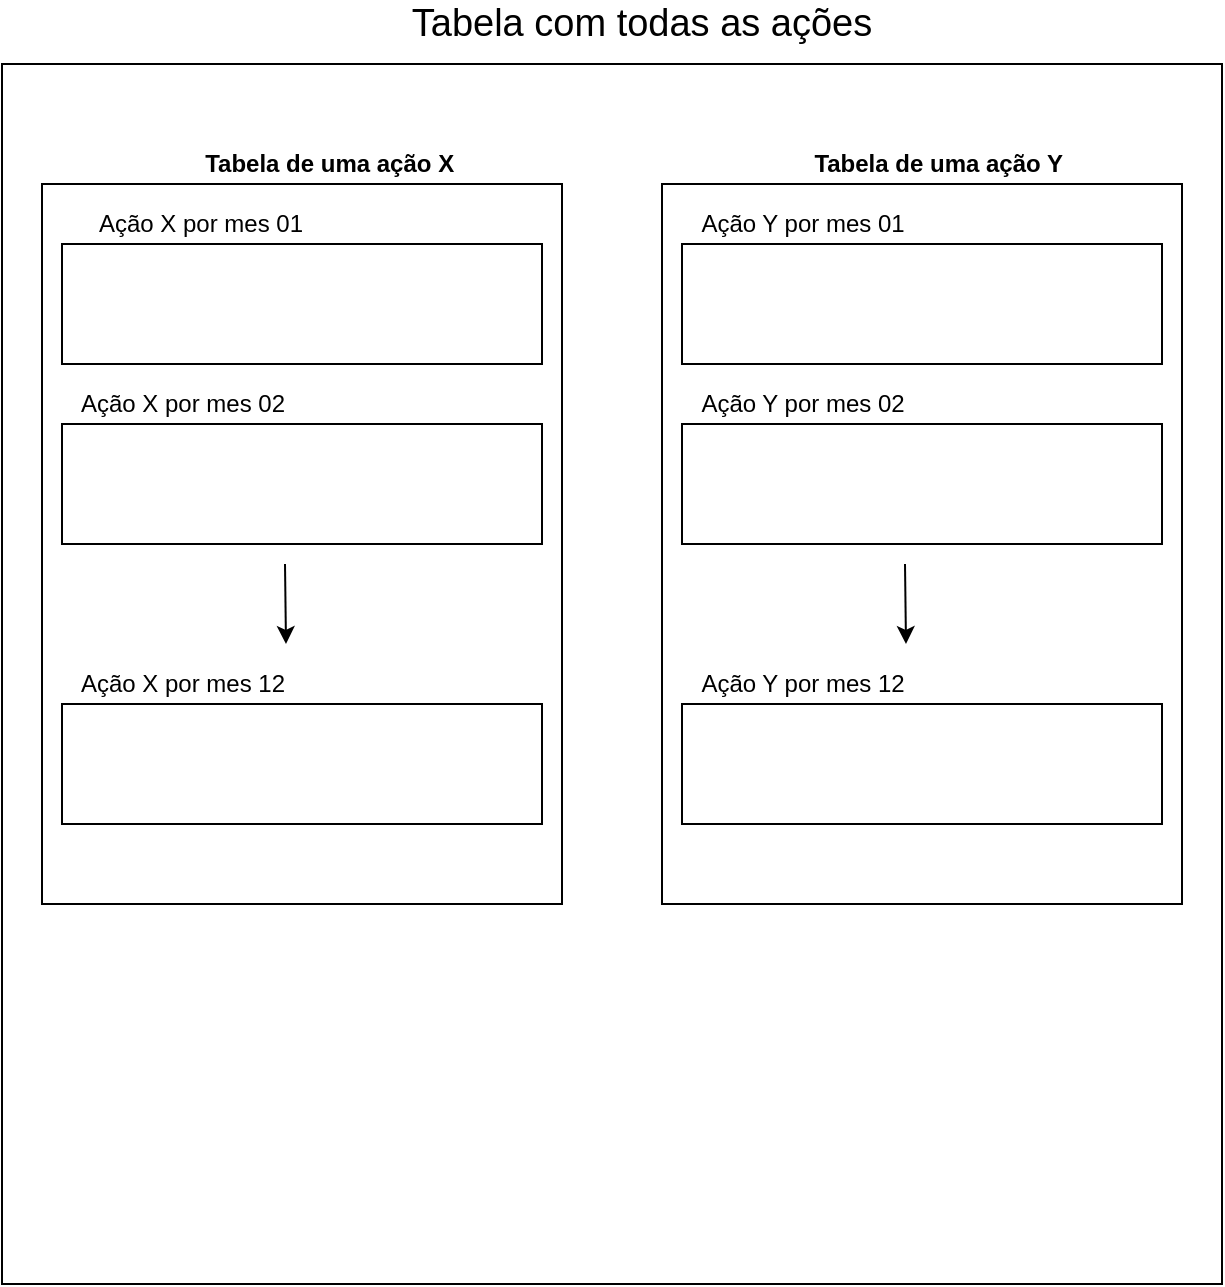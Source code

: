 <mxfile version="12.0.0" type="github" pages="1"><diagram id="PyILbtOe8PpuBCnViqwG" name="Página-1"><mxGraphModel dx="1426" dy="754" grid="1" gridSize="10" guides="1" tooltips="1" connect="1" arrows="1" fold="1" page="1" pageScale="1" pageWidth="827" pageHeight="1169" math="0" shadow="0"><root><mxCell id="0"/><mxCell id="1" parent="0"/><mxCell id="x6lLDEL4SSnkjVd8fc4n-1" value="" style="whiteSpace=wrap;html=1;aspect=fixed;" vertex="1" parent="1"><mxGeometry x="20" y="50" width="610" height="610" as="geometry"/></mxCell><mxCell id="x6lLDEL4SSnkjVd8fc4n-3" value="&lt;font style=&quot;font-size: 19px&quot;&gt;Tabela com todas as ações&lt;/font&gt;" style="text;html=1;strokeColor=none;fillColor=none;align=center;verticalAlign=middle;whiteSpace=wrap;rounded=0;" vertex="1" parent="1"><mxGeometry x="200" y="20" width="280" height="20" as="geometry"/></mxCell><mxCell id="x6lLDEL4SSnkjVd8fc4n-4" value="" style="rounded=0;whiteSpace=wrap;html=1;" vertex="1" parent="1"><mxGeometry x="40" y="110" width="260" height="360" as="geometry"/></mxCell><mxCell id="x6lLDEL4SSnkjVd8fc4n-6" value="&lt;b&gt;Tabela de uma ação X&amp;nbsp;&lt;/b&gt;" style="text;html=1;strokeColor=none;fillColor=none;align=center;verticalAlign=middle;whiteSpace=wrap;rounded=0;" vertex="1" parent="1"><mxGeometry x="101" y="90" width="169" height="20" as="geometry"/></mxCell><mxCell id="x6lLDEL4SSnkjVd8fc4n-7" value="" style="rounded=0;whiteSpace=wrap;html=1;" vertex="1" parent="1"><mxGeometry x="50" y="140" width="240" height="60" as="geometry"/></mxCell><mxCell id="x6lLDEL4SSnkjVd8fc4n-8" value="Ação X por mes 01" style="text;html=1;strokeColor=none;fillColor=none;align=center;verticalAlign=middle;whiteSpace=wrap;rounded=0;" vertex="1" parent="1"><mxGeometry x="58" y="120" width="123" height="20" as="geometry"/></mxCell><mxCell id="x6lLDEL4SSnkjVd8fc4n-10" value="" style="rounded=0;whiteSpace=wrap;html=1;" vertex="1" parent="1"><mxGeometry x="50" y="230" width="240" height="60" as="geometry"/></mxCell><mxCell id="x6lLDEL4SSnkjVd8fc4n-11" value="Ação X por mes 02" style="text;html=1;strokeColor=none;fillColor=none;align=center;verticalAlign=middle;whiteSpace=wrap;rounded=0;" vertex="1" parent="1"><mxGeometry x="57.5" y="210" width="105" height="20" as="geometry"/></mxCell><mxCell id="x6lLDEL4SSnkjVd8fc4n-14" value="" style="endArrow=classic;html=1;" edge="1" parent="1"><mxGeometry width="50" height="50" relative="1" as="geometry"><mxPoint x="161.5" y="300" as="sourcePoint"/><mxPoint x="162" y="340" as="targetPoint"/></mxGeometry></mxCell><mxCell id="x6lLDEL4SSnkjVd8fc4n-15" value="" style="rounded=0;whiteSpace=wrap;html=1;" vertex="1" parent="1"><mxGeometry x="50" y="370" width="240" height="60" as="geometry"/></mxCell><mxCell id="x6lLDEL4SSnkjVd8fc4n-16" value="Ação X por mes 12" style="text;html=1;strokeColor=none;fillColor=none;align=center;verticalAlign=middle;whiteSpace=wrap;rounded=0;" vertex="1" parent="1"><mxGeometry x="57.5" y="350" width="105" height="20" as="geometry"/></mxCell><mxCell id="x6lLDEL4SSnkjVd8fc4n-17" value="" style="rounded=0;whiteSpace=wrap;html=1;" vertex="1" parent="1"><mxGeometry x="350" y="110" width="260" height="360" as="geometry"/></mxCell><mxCell id="x6lLDEL4SSnkjVd8fc4n-18" value="&lt;b&gt;Tabela de uma ação Y&amp;nbsp;&lt;/b&gt;" style="text;html=1;strokeColor=none;fillColor=none;align=center;verticalAlign=middle;whiteSpace=wrap;rounded=0;" vertex="1" parent="1"><mxGeometry x="410" y="90" width="160" height="20" as="geometry"/></mxCell><mxCell id="x6lLDEL4SSnkjVd8fc4n-19" value="" style="rounded=0;whiteSpace=wrap;html=1;" vertex="1" parent="1"><mxGeometry x="360" y="140" width="240" height="60" as="geometry"/></mxCell><mxCell id="x6lLDEL4SSnkjVd8fc4n-20" value="Ação Y por mes 01" style="text;html=1;strokeColor=none;fillColor=none;align=center;verticalAlign=middle;whiteSpace=wrap;rounded=0;" vertex="1" parent="1"><mxGeometry x="367.5" y="120" width="105" height="20" as="geometry"/></mxCell><mxCell id="x6lLDEL4SSnkjVd8fc4n-21" value="" style="rounded=0;whiteSpace=wrap;html=1;" vertex="1" parent="1"><mxGeometry x="360" y="230" width="240" height="60" as="geometry"/></mxCell><mxCell id="x6lLDEL4SSnkjVd8fc4n-22" value="Ação Y por mes 02" style="text;html=1;strokeColor=none;fillColor=none;align=center;verticalAlign=middle;whiteSpace=wrap;rounded=0;" vertex="1" parent="1"><mxGeometry x="367.5" y="210" width="105" height="20" as="geometry"/></mxCell><mxCell id="x6lLDEL4SSnkjVd8fc4n-23" value="" style="endArrow=classic;html=1;" edge="1" parent="1"><mxGeometry width="50" height="50" relative="1" as="geometry"><mxPoint x="471.5" y="300" as="sourcePoint"/><mxPoint x="472" y="340" as="targetPoint"/></mxGeometry></mxCell><mxCell id="x6lLDEL4SSnkjVd8fc4n-24" value="" style="rounded=0;whiteSpace=wrap;html=1;" vertex="1" parent="1"><mxGeometry x="360" y="370" width="240" height="60" as="geometry"/></mxCell><mxCell id="x6lLDEL4SSnkjVd8fc4n-25" value="Ação Y por mes 12" style="text;html=1;strokeColor=none;fillColor=none;align=center;verticalAlign=middle;whiteSpace=wrap;rounded=0;" vertex="1" parent="1"><mxGeometry x="367.5" y="350" width="105" height="20" as="geometry"/></mxCell></root></mxGraphModel></diagram></mxfile>